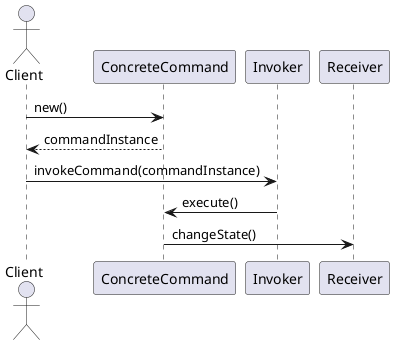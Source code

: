 @startuml sequence

actor Client 

Client -> ConcreteCommand : new()
Client <-- ConcreteCommand : commandInstance

Client -> Invoker : invokeCommand(commandInstance)
ConcreteCommand <- Invoker : execute()
ConcreteCommand -> Receiver : changeState()

@enduml
